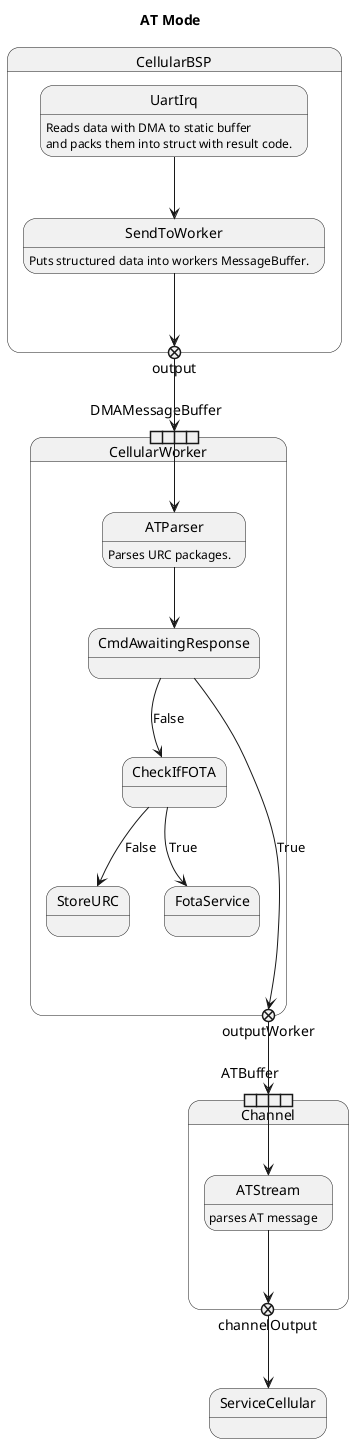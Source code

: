 @startuml
Title AT Mode

state CellularBSP {
  UartIrq: Reads data with DMA to static buffer
  UartIrq: and packs them into struct with result code.
  UartIrq --> SendToWorker
  SendToWorker: Puts structured data into workers MessageBuffer.
  SendToWorker --> output

  state output <<exitPoint>>
}

state CellularWorker{
  state DMAMessageBuffer <<expansionInput>> 

  DMAMessageBuffer --> ATParser
  ATParser: Parses URC packages.
  ATParser --> CmdAwaitingResponse
  
  state CmdAwaitingResponse <<choice>>
  CmdAwaitingResponse ----> outputWorker : True
  CmdAwaitingResponse --> CheckIfFOTA : False

  CheckIfFOTA --> StoreURC : False
  CheckIfFOTA --> FotaService : True

  state outputWorker <<exitPoint>>
}

output --> DMAMessageBuffer

state Channel {
  state ATBuffer <<expansionInput>>
  
  ATBuffer --> ATStream 
  ATStream: parses AT message
  
  ATStream --> channelOutput

  state channelOutput <<exitPoint>>
}

outputWorker --> ATBuffer
channelOutput --> ServiceCellular
@enduml
